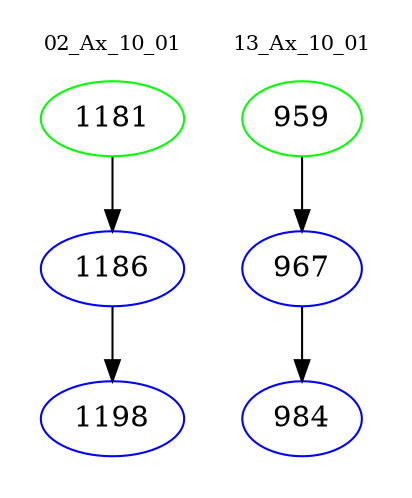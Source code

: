 digraph{
subgraph cluster_0 {
color = white
label = "02_Ax_10_01";
fontsize=10;
T0_1181 [label="1181", color="green"]
T0_1181 -> T0_1186 [color="black"]
T0_1186 [label="1186", color="blue"]
T0_1186 -> T0_1198 [color="black"]
T0_1198 [label="1198", color="blue"]
}
subgraph cluster_1 {
color = white
label = "13_Ax_10_01";
fontsize=10;
T1_959 [label="959", color="green"]
T1_959 -> T1_967 [color="black"]
T1_967 [label="967", color="blue"]
T1_967 -> T1_984 [color="black"]
T1_984 [label="984", color="blue"]
}
}
